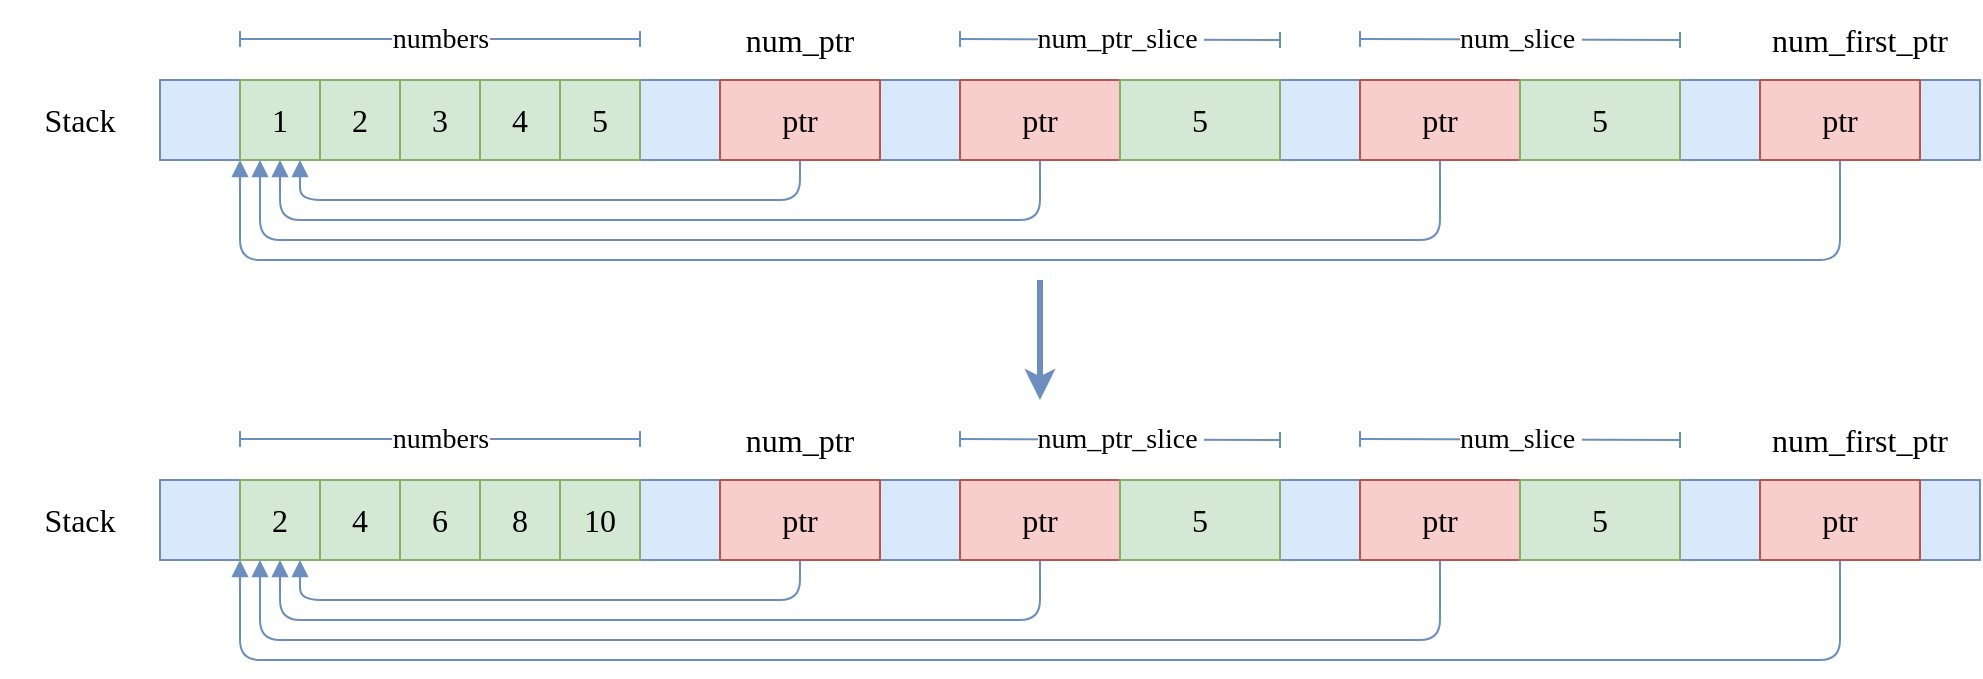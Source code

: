 <mxfile version="24.2.5" type="device">
  <diagram name="Page-1" id="G8ZvJWXJsHYqm7BaVf0D">
    <mxGraphModel dx="1420" dy="821" grid="1" gridSize="10" guides="1" tooltips="1" connect="1" arrows="1" fold="1" page="1" pageScale="1" pageWidth="850" pageHeight="1100" math="0" shadow="0">
      <root>
        <mxCell id="qo41Qgb1Bq0OAtDylW5R-0" />
        <mxCell id="qo41Qgb1Bq0OAtDylW5R-1" parent="qo41Qgb1Bq0OAtDylW5R-0" />
        <mxCell id="7WxePV0q5ovhReNKkkbh-0" value="" style="rounded=0;whiteSpace=wrap;html=1;shadow=0;strokeColor=#6c8ebf;strokeWidth=1;fontFamily=Ubuntu;fontSize=16;fontStyle=0;fillColor=#dae8fc;" parent="qo41Qgb1Bq0OAtDylW5R-1" vertex="1">
          <mxGeometry x="160" y="160" width="910" height="40" as="geometry" />
        </mxCell>
        <mxCell id="7WxePV0q5ovhReNKkkbh-1" value="Stack" style="text;html=1;align=center;verticalAlign=middle;whiteSpace=wrap;rounded=0;fontFamily=Ubuntu;fontSize=16;fontStyle=0;" parent="qo41Qgb1Bq0OAtDylW5R-1" vertex="1">
          <mxGeometry x="80" y="160" width="80" height="40" as="geometry" />
        </mxCell>
        <mxCell id="7WxePV0q5ovhReNKkkbh-2" value="1" style="rounded=0;whiteSpace=wrap;html=1;shadow=0;strokeColor=#82b366;strokeWidth=1;fontFamily=Ubuntu;fontSize=16;fontStyle=0;fillColor=#d5e8d4;" parent="qo41Qgb1Bq0OAtDylW5R-1" vertex="1">
          <mxGeometry x="200" y="160" width="40" height="40" as="geometry" />
        </mxCell>
        <mxCell id="7WxePV0q5ovhReNKkkbh-3" value="2" style="rounded=0;whiteSpace=wrap;html=1;shadow=0;strokeColor=#82b366;strokeWidth=1;fontFamily=Ubuntu;fontSize=16;fontStyle=0;fillColor=#d5e8d4;" parent="qo41Qgb1Bq0OAtDylW5R-1" vertex="1">
          <mxGeometry x="240" y="160" width="40" height="40" as="geometry" />
        </mxCell>
        <mxCell id="7WxePV0q5ovhReNKkkbh-4" value="3" style="rounded=0;whiteSpace=wrap;html=1;shadow=0;strokeColor=#82b366;strokeWidth=1;fontFamily=Ubuntu;fontSize=16;fontStyle=0;fillColor=#d5e8d4;" parent="qo41Qgb1Bq0OAtDylW5R-1" vertex="1">
          <mxGeometry x="280" y="160" width="40" height="40" as="geometry" />
        </mxCell>
        <mxCell id="7WxePV0q5ovhReNKkkbh-5" value="4" style="rounded=0;whiteSpace=wrap;html=1;shadow=0;strokeColor=#82b366;strokeWidth=1;fontFamily=Ubuntu;fontSize=16;fontStyle=0;fillColor=#d5e8d4;" parent="qo41Qgb1Bq0OAtDylW5R-1" vertex="1">
          <mxGeometry x="320" y="160" width="40" height="40" as="geometry" />
        </mxCell>
        <mxCell id="7WxePV0q5ovhReNKkkbh-6" value="5" style="rounded=0;whiteSpace=wrap;html=1;shadow=0;strokeColor=#82b366;strokeWidth=1;fontFamily=Ubuntu;fontSize=16;fontStyle=0;fillColor=#d5e8d4;" parent="qo41Qgb1Bq0OAtDylW5R-1" vertex="1">
          <mxGeometry x="360" y="160" width="40" height="40" as="geometry" />
        </mxCell>
        <mxCell id="7WxePV0q5ovhReNKkkbh-7" value="numbers" style="endArrow=baseDash;startArrow=baseDash;html=1;rounded=1;shadow=0;strokeColor=#6c8ebf;strokeWidth=1;fontFamily=Ubuntu;fontSize=14;fontStyle=0;fillColor=#dae8fc;endFill=0;startFill=0;" parent="qo41Qgb1Bq0OAtDylW5R-1" edge="1">
          <mxGeometry width="50" height="50" relative="1" as="geometry">
            <mxPoint x="200" y="139.5" as="sourcePoint" />
            <mxPoint x="400" y="139.5" as="targetPoint" />
          </mxGeometry>
        </mxCell>
        <mxCell id="7WxePV0q5ovhReNKkkbh-10" style="edgeStyle=orthogonalEdgeStyle;rounded=1;orthogonalLoop=1;jettySize=auto;html=1;entryX=0.75;entryY=1;entryDx=0;entryDy=0;shadow=0;strokeColor=#6c8ebf;strokeWidth=1;fontFamily=Ubuntu;fontSize=14;fontStyle=0;endArrow=block;endFill=1;fillColor=#dae8fc;" parent="qo41Qgb1Bq0OAtDylW5R-1" source="7WxePV0q5ovhReNKkkbh-8" target="7WxePV0q5ovhReNKkkbh-2" edge="1">
          <mxGeometry relative="1" as="geometry">
            <Array as="points">
              <mxPoint x="480" y="220" />
              <mxPoint x="230" y="220" />
            </Array>
          </mxGeometry>
        </mxCell>
        <mxCell id="7WxePV0q5ovhReNKkkbh-8" value="ptr" style="rounded=0;whiteSpace=wrap;html=1;shadow=0;strokeColor=#b85450;strokeWidth=1;fontFamily=Ubuntu;fontSize=16;fontStyle=0;fillColor=#f8cecc;" parent="qo41Qgb1Bq0OAtDylW5R-1" vertex="1">
          <mxGeometry x="440" y="160" width="80" height="40" as="geometry" />
        </mxCell>
        <mxCell id="7WxePV0q5ovhReNKkkbh-9" value="num_ptr" style="text;html=1;align=center;verticalAlign=middle;whiteSpace=wrap;rounded=0;fontFamily=Ubuntu;fontSize=16;fontStyle=0;" parent="qo41Qgb1Bq0OAtDylW5R-1" vertex="1">
          <mxGeometry x="440" y="120" width="80" height="40" as="geometry" />
        </mxCell>
        <mxCell id="7WxePV0q5ovhReNKkkbh-14" style="edgeStyle=orthogonalEdgeStyle;rounded=1;orthogonalLoop=1;jettySize=auto;html=1;entryX=0.5;entryY=1;entryDx=0;entryDy=0;shadow=0;strokeColor=#6c8ebf;strokeWidth=1;fontFamily=Ubuntu;fontSize=14;fontStyle=0;endArrow=block;endFill=1;fillColor=#dae8fc;" parent="qo41Qgb1Bq0OAtDylW5R-1" source="7WxePV0q5ovhReNKkkbh-11" target="7WxePV0q5ovhReNKkkbh-2" edge="1">
          <mxGeometry relative="1" as="geometry">
            <Array as="points">
              <mxPoint x="600" y="230" />
              <mxPoint x="220" y="230" />
            </Array>
          </mxGeometry>
        </mxCell>
        <mxCell id="7WxePV0q5ovhReNKkkbh-11" value="ptr" style="rounded=0;whiteSpace=wrap;html=1;shadow=0;strokeColor=#b85450;strokeWidth=1;fontFamily=Ubuntu;fontSize=16;fontStyle=0;fillColor=#f8cecc;" parent="qo41Qgb1Bq0OAtDylW5R-1" vertex="1">
          <mxGeometry x="560" y="160" width="80" height="40" as="geometry" />
        </mxCell>
        <mxCell id="7WxePV0q5ovhReNKkkbh-12" value="5" style="rounded=0;whiteSpace=wrap;html=1;shadow=0;strokeColor=#82b366;strokeWidth=1;fontFamily=Ubuntu;fontSize=16;fontStyle=0;fillColor=#d5e8d4;" parent="qo41Qgb1Bq0OAtDylW5R-1" vertex="1">
          <mxGeometry x="640" y="160" width="80" height="40" as="geometry" />
        </mxCell>
        <mxCell id="7WxePV0q5ovhReNKkkbh-13" value="num_ptr_slice&amp;nbsp;" style="endArrow=baseDash;startArrow=baseDash;html=1;rounded=1;shadow=0;strokeColor=#6c8ebf;strokeWidth=1;fontFamily=Ubuntu;fontSize=14;fontStyle=0;fillColor=#dae8fc;startFill=0;endFill=0;" parent="qo41Qgb1Bq0OAtDylW5R-1" edge="1">
          <mxGeometry width="50" height="50" relative="1" as="geometry">
            <mxPoint x="560" y="139.5" as="sourcePoint" />
            <mxPoint x="720" y="140" as="targetPoint" />
          </mxGeometry>
        </mxCell>
        <mxCell id="7WxePV0q5ovhReNKkkbh-18" style="edgeStyle=orthogonalEdgeStyle;rounded=1;orthogonalLoop=1;jettySize=auto;html=1;entryX=0.25;entryY=1;entryDx=0;entryDy=0;shadow=0;strokeColor=#6c8ebf;strokeWidth=1;fontFamily=Ubuntu;fontSize=14;fontStyle=0;endArrow=block;endFill=1;fillColor=#dae8fc;" parent="qo41Qgb1Bq0OAtDylW5R-1" source="7WxePV0q5ovhReNKkkbh-15" target="7WxePV0q5ovhReNKkkbh-2" edge="1">
          <mxGeometry relative="1" as="geometry">
            <Array as="points">
              <mxPoint x="800" y="240" />
              <mxPoint x="210" y="240" />
            </Array>
          </mxGeometry>
        </mxCell>
        <mxCell id="7WxePV0q5ovhReNKkkbh-15" value="ptr" style="rounded=0;whiteSpace=wrap;html=1;shadow=0;strokeColor=#b85450;strokeWidth=1;fontFamily=Ubuntu;fontSize=16;fontStyle=0;fillColor=#f8cecc;" parent="qo41Qgb1Bq0OAtDylW5R-1" vertex="1">
          <mxGeometry x="760" y="160" width="80" height="40" as="geometry" />
        </mxCell>
        <mxCell id="7WxePV0q5ovhReNKkkbh-16" value="5" style="rounded=0;whiteSpace=wrap;html=1;shadow=0;strokeColor=#82b366;strokeWidth=1;fontFamily=Ubuntu;fontSize=16;fontStyle=0;fillColor=#d5e8d4;" parent="qo41Qgb1Bq0OAtDylW5R-1" vertex="1">
          <mxGeometry x="840" y="160" width="80" height="40" as="geometry" />
        </mxCell>
        <mxCell id="7WxePV0q5ovhReNKkkbh-17" value="num_slice&amp;nbsp;" style="endArrow=baseDash;startArrow=baseDash;html=1;rounded=1;shadow=0;strokeColor=#6c8ebf;strokeWidth=1;fontFamily=Ubuntu;fontSize=14;fontStyle=0;fillColor=#dae8fc;endFill=0;startFill=0;" parent="qo41Qgb1Bq0OAtDylW5R-1" edge="1">
          <mxGeometry width="50" height="50" relative="1" as="geometry">
            <mxPoint x="760" y="139.5" as="sourcePoint" />
            <mxPoint x="920" y="140" as="targetPoint" />
          </mxGeometry>
        </mxCell>
        <mxCell id="RxlMfxT0kxSEWkr64Ml9-2" style="edgeStyle=orthogonalEdgeStyle;rounded=1;orthogonalLoop=1;jettySize=auto;html=1;entryX=0;entryY=1;entryDx=0;entryDy=0;shadow=0;strokeColor=#6c8ebf;strokeWidth=1;fontFamily=Ubuntu;fontSize=14;fontStyle=0;endArrow=block;endFill=1;fillColor=#dae8fc;" edge="1" parent="qo41Qgb1Bq0OAtDylW5R-1" source="RxlMfxT0kxSEWkr64Ml9-0" target="7WxePV0q5ovhReNKkkbh-2">
          <mxGeometry relative="1" as="geometry">
            <Array as="points">
              <mxPoint x="1000" y="250" />
              <mxPoint x="200" y="250" />
            </Array>
          </mxGeometry>
        </mxCell>
        <mxCell id="RxlMfxT0kxSEWkr64Ml9-0" value="ptr" style="rounded=0;whiteSpace=wrap;html=1;shadow=0;strokeColor=#b85450;strokeWidth=1;fontFamily=Ubuntu;fontSize=16;fontStyle=0;fillColor=#f8cecc;" vertex="1" parent="qo41Qgb1Bq0OAtDylW5R-1">
          <mxGeometry x="960" y="160" width="80" height="40" as="geometry" />
        </mxCell>
        <mxCell id="RxlMfxT0kxSEWkr64Ml9-1" value="num_first_ptr" style="text;html=1;align=center;verticalAlign=middle;whiteSpace=wrap;rounded=0;fontFamily=Ubuntu;fontSize=16;fontStyle=0;" vertex="1" parent="qo41Qgb1Bq0OAtDylW5R-1">
          <mxGeometry x="950" y="120" width="120" height="40" as="geometry" />
        </mxCell>
        <mxCell id="RxlMfxT0kxSEWkr64Ml9-3" value="" style="rounded=0;whiteSpace=wrap;html=1;shadow=0;strokeColor=#6c8ebf;strokeWidth=1;fontFamily=Ubuntu;fontSize=16;fontStyle=0;fillColor=#dae8fc;" vertex="1" parent="qo41Qgb1Bq0OAtDylW5R-1">
          <mxGeometry x="160" y="360" width="910" height="40" as="geometry" />
        </mxCell>
        <mxCell id="RxlMfxT0kxSEWkr64Ml9-4" value="Stack" style="text;html=1;align=center;verticalAlign=middle;whiteSpace=wrap;rounded=0;fontFamily=Ubuntu;fontSize=16;fontStyle=0;" vertex="1" parent="qo41Qgb1Bq0OAtDylW5R-1">
          <mxGeometry x="80" y="360" width="80" height="40" as="geometry" />
        </mxCell>
        <mxCell id="RxlMfxT0kxSEWkr64Ml9-5" value="2" style="rounded=0;whiteSpace=wrap;html=1;shadow=0;strokeColor=#82b366;strokeWidth=1;fontFamily=Ubuntu;fontSize=16;fontStyle=0;fillColor=#d5e8d4;" vertex="1" parent="qo41Qgb1Bq0OAtDylW5R-1">
          <mxGeometry x="200" y="360" width="40" height="40" as="geometry" />
        </mxCell>
        <mxCell id="RxlMfxT0kxSEWkr64Ml9-6" value="4" style="rounded=0;whiteSpace=wrap;html=1;shadow=0;strokeColor=#82b366;strokeWidth=1;fontFamily=Ubuntu;fontSize=16;fontStyle=0;fillColor=#d5e8d4;" vertex="1" parent="qo41Qgb1Bq0OAtDylW5R-1">
          <mxGeometry x="240" y="360" width="40" height="40" as="geometry" />
        </mxCell>
        <mxCell id="RxlMfxT0kxSEWkr64Ml9-7" value="6" style="rounded=0;whiteSpace=wrap;html=1;shadow=0;strokeColor=#82b366;strokeWidth=1;fontFamily=Ubuntu;fontSize=16;fontStyle=0;fillColor=#d5e8d4;" vertex="1" parent="qo41Qgb1Bq0OAtDylW5R-1">
          <mxGeometry x="280" y="360" width="40" height="40" as="geometry" />
        </mxCell>
        <mxCell id="RxlMfxT0kxSEWkr64Ml9-8" value="8" style="rounded=0;whiteSpace=wrap;html=1;shadow=0;strokeColor=#82b366;strokeWidth=1;fontFamily=Ubuntu;fontSize=16;fontStyle=0;fillColor=#d5e8d4;" vertex="1" parent="qo41Qgb1Bq0OAtDylW5R-1">
          <mxGeometry x="320" y="360" width="40" height="40" as="geometry" />
        </mxCell>
        <mxCell id="RxlMfxT0kxSEWkr64Ml9-9" value="10" style="rounded=0;whiteSpace=wrap;html=1;shadow=0;strokeColor=#82b366;strokeWidth=1;fontFamily=Ubuntu;fontSize=16;fontStyle=0;fillColor=#d5e8d4;" vertex="1" parent="qo41Qgb1Bq0OAtDylW5R-1">
          <mxGeometry x="360" y="360" width="40" height="40" as="geometry" />
        </mxCell>
        <mxCell id="RxlMfxT0kxSEWkr64Ml9-10" value="numbers" style="endArrow=baseDash;startArrow=baseDash;html=1;rounded=1;shadow=0;strokeColor=#6c8ebf;strokeWidth=1;fontFamily=Ubuntu;fontSize=14;fontStyle=0;fillColor=#dae8fc;endFill=0;startFill=0;" edge="1" parent="qo41Qgb1Bq0OAtDylW5R-1">
          <mxGeometry width="50" height="50" relative="1" as="geometry">
            <mxPoint x="200" y="339.5" as="sourcePoint" />
            <mxPoint x="400" y="339.5" as="targetPoint" />
          </mxGeometry>
        </mxCell>
        <mxCell id="RxlMfxT0kxSEWkr64Ml9-11" style="edgeStyle=orthogonalEdgeStyle;rounded=1;orthogonalLoop=1;jettySize=auto;html=1;entryX=0.75;entryY=1;entryDx=0;entryDy=0;shadow=0;strokeColor=#6c8ebf;strokeWidth=1;fontFamily=Ubuntu;fontSize=14;fontStyle=0;endArrow=block;endFill=1;fillColor=#dae8fc;" edge="1" source="RxlMfxT0kxSEWkr64Ml9-12" target="RxlMfxT0kxSEWkr64Ml9-5" parent="qo41Qgb1Bq0OAtDylW5R-1">
          <mxGeometry relative="1" as="geometry">
            <Array as="points">
              <mxPoint x="480" y="420" />
              <mxPoint x="230" y="420" />
            </Array>
          </mxGeometry>
        </mxCell>
        <mxCell id="RxlMfxT0kxSEWkr64Ml9-12" value="ptr" style="rounded=0;whiteSpace=wrap;html=1;shadow=0;strokeColor=#b85450;strokeWidth=1;fontFamily=Ubuntu;fontSize=16;fontStyle=0;fillColor=#f8cecc;" vertex="1" parent="qo41Qgb1Bq0OAtDylW5R-1">
          <mxGeometry x="440" y="360" width="80" height="40" as="geometry" />
        </mxCell>
        <mxCell id="RxlMfxT0kxSEWkr64Ml9-13" value="num_ptr" style="text;html=1;align=center;verticalAlign=middle;whiteSpace=wrap;rounded=0;fontFamily=Ubuntu;fontSize=16;fontStyle=0;" vertex="1" parent="qo41Qgb1Bq0OAtDylW5R-1">
          <mxGeometry x="440" y="320" width="80" height="40" as="geometry" />
        </mxCell>
        <mxCell id="RxlMfxT0kxSEWkr64Ml9-14" style="edgeStyle=orthogonalEdgeStyle;rounded=1;orthogonalLoop=1;jettySize=auto;html=1;entryX=0.5;entryY=1;entryDx=0;entryDy=0;shadow=0;strokeColor=#6c8ebf;strokeWidth=1;fontFamily=Ubuntu;fontSize=14;fontStyle=0;endArrow=block;endFill=1;fillColor=#dae8fc;" edge="1" source="RxlMfxT0kxSEWkr64Ml9-15" target="RxlMfxT0kxSEWkr64Ml9-5" parent="qo41Qgb1Bq0OAtDylW5R-1">
          <mxGeometry relative="1" as="geometry">
            <Array as="points">
              <mxPoint x="600" y="430" />
              <mxPoint x="220" y="430" />
            </Array>
          </mxGeometry>
        </mxCell>
        <mxCell id="RxlMfxT0kxSEWkr64Ml9-15" value="ptr" style="rounded=0;whiteSpace=wrap;html=1;shadow=0;strokeColor=#b85450;strokeWidth=1;fontFamily=Ubuntu;fontSize=16;fontStyle=0;fillColor=#f8cecc;" vertex="1" parent="qo41Qgb1Bq0OAtDylW5R-1">
          <mxGeometry x="560" y="360" width="80" height="40" as="geometry" />
        </mxCell>
        <mxCell id="RxlMfxT0kxSEWkr64Ml9-16" value="5" style="rounded=0;whiteSpace=wrap;html=1;shadow=0;strokeColor=#82b366;strokeWidth=1;fontFamily=Ubuntu;fontSize=16;fontStyle=0;fillColor=#d5e8d4;" vertex="1" parent="qo41Qgb1Bq0OAtDylW5R-1">
          <mxGeometry x="640" y="360" width="80" height="40" as="geometry" />
        </mxCell>
        <mxCell id="RxlMfxT0kxSEWkr64Ml9-17" value="num_ptr_slice&amp;nbsp;" style="endArrow=baseDash;startArrow=baseDash;html=1;rounded=1;shadow=0;strokeColor=#6c8ebf;strokeWidth=1;fontFamily=Ubuntu;fontSize=14;fontStyle=0;fillColor=#dae8fc;startFill=0;endFill=0;" edge="1" parent="qo41Qgb1Bq0OAtDylW5R-1">
          <mxGeometry width="50" height="50" relative="1" as="geometry">
            <mxPoint x="560" y="339.5" as="sourcePoint" />
            <mxPoint x="720" y="340" as="targetPoint" />
          </mxGeometry>
        </mxCell>
        <mxCell id="RxlMfxT0kxSEWkr64Ml9-18" style="edgeStyle=orthogonalEdgeStyle;rounded=1;orthogonalLoop=1;jettySize=auto;html=1;entryX=0.25;entryY=1;entryDx=0;entryDy=0;shadow=0;strokeColor=#6c8ebf;strokeWidth=1;fontFamily=Ubuntu;fontSize=14;fontStyle=0;endArrow=block;endFill=1;fillColor=#dae8fc;" edge="1" source="RxlMfxT0kxSEWkr64Ml9-19" target="RxlMfxT0kxSEWkr64Ml9-5" parent="qo41Qgb1Bq0OAtDylW5R-1">
          <mxGeometry relative="1" as="geometry">
            <Array as="points">
              <mxPoint x="800" y="440" />
              <mxPoint x="210" y="440" />
            </Array>
          </mxGeometry>
        </mxCell>
        <mxCell id="RxlMfxT0kxSEWkr64Ml9-19" value="ptr" style="rounded=0;whiteSpace=wrap;html=1;shadow=0;strokeColor=#b85450;strokeWidth=1;fontFamily=Ubuntu;fontSize=16;fontStyle=0;fillColor=#f8cecc;" vertex="1" parent="qo41Qgb1Bq0OAtDylW5R-1">
          <mxGeometry x="760" y="360" width="80" height="40" as="geometry" />
        </mxCell>
        <mxCell id="RxlMfxT0kxSEWkr64Ml9-20" value="5" style="rounded=0;whiteSpace=wrap;html=1;shadow=0;strokeColor=#82b366;strokeWidth=1;fontFamily=Ubuntu;fontSize=16;fontStyle=0;fillColor=#d5e8d4;" vertex="1" parent="qo41Qgb1Bq0OAtDylW5R-1">
          <mxGeometry x="840" y="360" width="80" height="40" as="geometry" />
        </mxCell>
        <mxCell id="RxlMfxT0kxSEWkr64Ml9-21" value="num_slice&amp;nbsp;" style="endArrow=baseDash;startArrow=baseDash;html=1;rounded=1;shadow=0;strokeColor=#6c8ebf;strokeWidth=1;fontFamily=Ubuntu;fontSize=14;fontStyle=0;fillColor=#dae8fc;endFill=0;startFill=0;" edge="1" parent="qo41Qgb1Bq0OAtDylW5R-1">
          <mxGeometry width="50" height="50" relative="1" as="geometry">
            <mxPoint x="760" y="339.5" as="sourcePoint" />
            <mxPoint x="920" y="340" as="targetPoint" />
          </mxGeometry>
        </mxCell>
        <mxCell id="RxlMfxT0kxSEWkr64Ml9-22" style="edgeStyle=orthogonalEdgeStyle;rounded=1;orthogonalLoop=1;jettySize=auto;html=1;entryX=0;entryY=1;entryDx=0;entryDy=0;shadow=0;strokeColor=#6c8ebf;strokeWidth=1;fontFamily=Ubuntu;fontSize=14;fontStyle=0;endArrow=block;endFill=1;fillColor=#dae8fc;" edge="1" source="RxlMfxT0kxSEWkr64Ml9-23" target="RxlMfxT0kxSEWkr64Ml9-5" parent="qo41Qgb1Bq0OAtDylW5R-1">
          <mxGeometry relative="1" as="geometry">
            <Array as="points">
              <mxPoint x="1000" y="450" />
              <mxPoint x="200" y="450" />
            </Array>
          </mxGeometry>
        </mxCell>
        <mxCell id="RxlMfxT0kxSEWkr64Ml9-23" value="ptr" style="rounded=0;whiteSpace=wrap;html=1;shadow=0;strokeColor=#b85450;strokeWidth=1;fontFamily=Ubuntu;fontSize=16;fontStyle=0;fillColor=#f8cecc;" vertex="1" parent="qo41Qgb1Bq0OAtDylW5R-1">
          <mxGeometry x="960" y="360" width="80" height="40" as="geometry" />
        </mxCell>
        <mxCell id="RxlMfxT0kxSEWkr64Ml9-24" value="num_first_ptr" style="text;html=1;align=center;verticalAlign=middle;whiteSpace=wrap;rounded=0;fontFamily=Ubuntu;fontSize=16;fontStyle=0;" vertex="1" parent="qo41Qgb1Bq0OAtDylW5R-1">
          <mxGeometry x="950" y="320" width="120" height="40" as="geometry" />
        </mxCell>
        <mxCell id="RxlMfxT0kxSEWkr64Ml9-25" value="" style="endArrow=classic;html=1;rounded=1;shadow=0;strokeColor=#6c8ebf;strokeWidth=3;fontFamily=Ubuntu;fontSize=14;fontStyle=0;fillColor=#dae8fc;" edge="1" parent="qo41Qgb1Bq0OAtDylW5R-1">
          <mxGeometry width="50" height="50" relative="1" as="geometry">
            <mxPoint x="600" y="260" as="sourcePoint" />
            <mxPoint x="600" y="320" as="targetPoint" />
          </mxGeometry>
        </mxCell>
      </root>
    </mxGraphModel>
  </diagram>
</mxfile>

